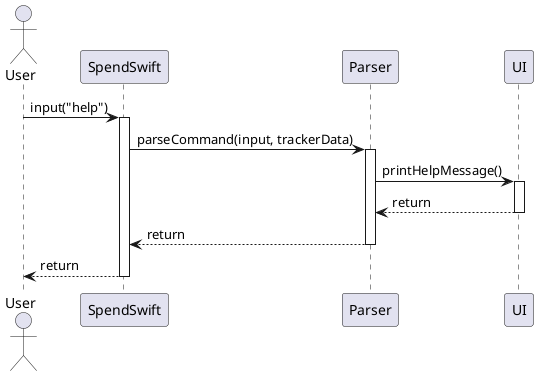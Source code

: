 @startuml
actor User
participant SpendSwift
participant Parser
participant UI

User -> SpendSwift : input("help")
activate SpendSwift
SpendSwift -> Parser : parseCommand(input, trackerData)

activate Parser
Parser -> UI : printHelpMessage()

activate UI
UI --> Parser : return

deactivate UI
Parser --> SpendSwift : return

deactivate Parser

SpendSwift --> User : return
deactivate SpendSwift


@enduml